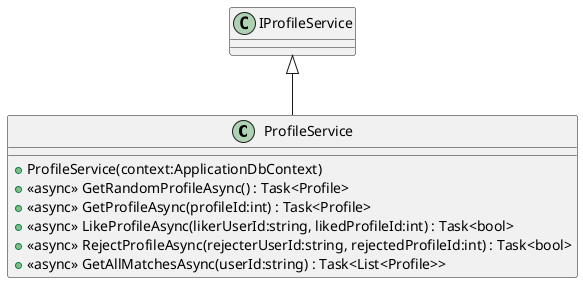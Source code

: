 @startuml
class ProfileService {
    + ProfileService(context:ApplicationDbContext)
    + <<async>> GetRandomProfileAsync() : Task<Profile>
    + <<async>> GetProfileAsync(profileId:int) : Task<Profile>
    + <<async>> LikeProfileAsync(likerUserId:string, likedProfileId:int) : Task<bool>
    + <<async>> RejectProfileAsync(rejecterUserId:string, rejectedProfileId:int) : Task<bool>
    + <<async>> GetAllMatchesAsync(userId:string) : Task<List<Profile>>
}
IProfileService <|-- ProfileService
@enduml
